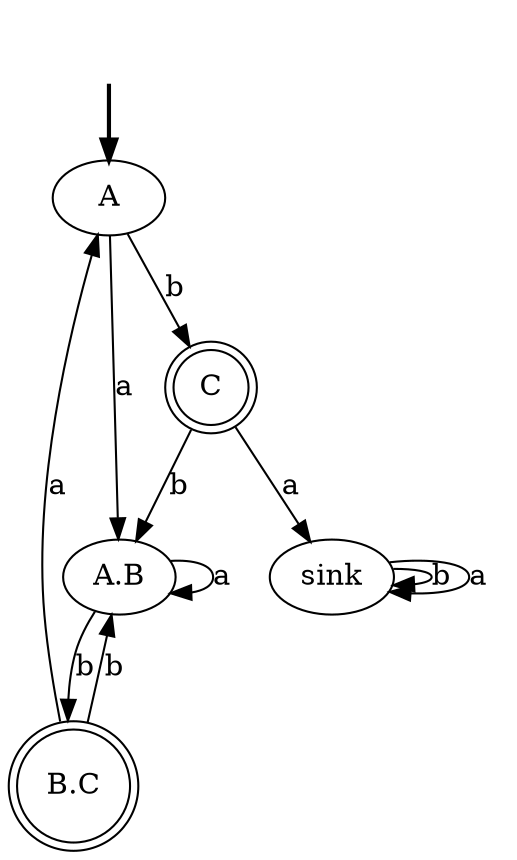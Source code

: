 digraph {
	fake [style=invisible]
	"A.B"
	C [shape=doublecircle]
	"B.C" [shape=doublecircle]
	sink
	A [root=true]
	fake -> A [style=bold]
	A -> "A.B" [label=a]
	A -> C [label=b]
	"A.B" -> "A.B" [label=a]
	"A.B" -> "B.C" [label=b]
	C -> "A.B" [label=b]
	"B.C" -> A [label=a]
	"B.C" -> "A.B" [label=b]
	C -> sink [label=a]
	sink -> sink [label=b]
	sink -> sink [label=a]
}
